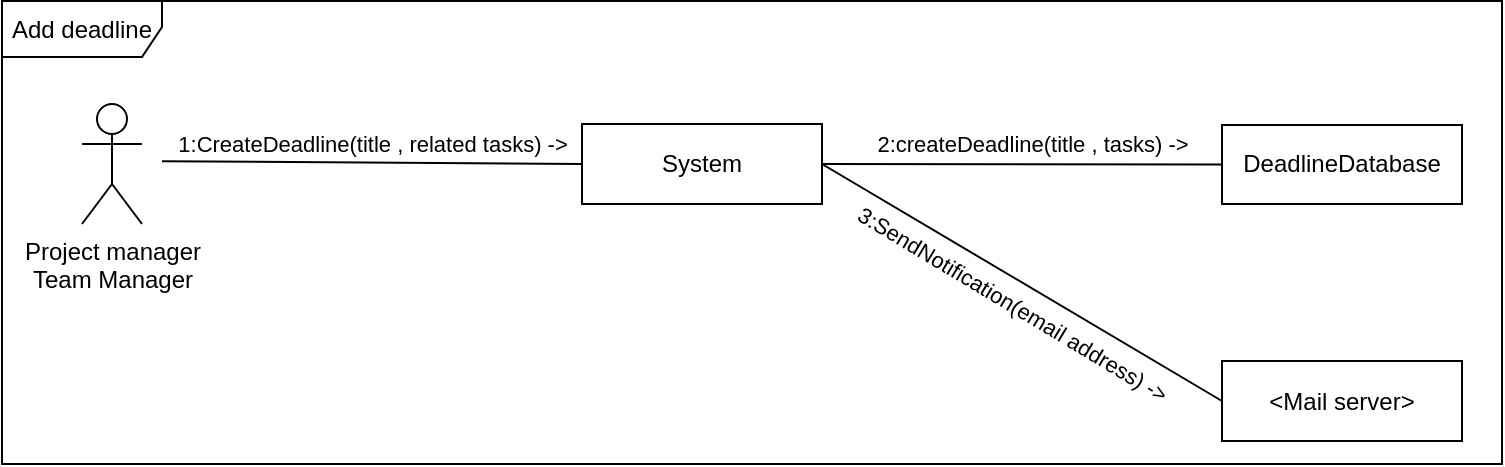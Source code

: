 <mxfile version="14.7.9" type="device"><diagram id="hOtEsPXKkS3rZfFhoWV-" name="Page-1"><mxGraphModel dx="723" dy="412" grid="1" gridSize="10" guides="1" tooltips="1" connect="1" arrows="1" fold="1" page="1" pageScale="1" pageWidth="10000" pageHeight="10000" math="0" shadow="0"><root><mxCell id="0"/><mxCell id="1" parent="0"/><mxCell id="SSkQyalxzoZR_PK448cH-1" value="Add deadline" style="shape=umlFrame;whiteSpace=wrap;html=1;width=80;height=28;" parent="1" vertex="1"><mxGeometry x="1190" y="18.5" width="750" height="231.5" as="geometry"/></mxCell><mxCell id="KZtcViGotl930r-VdgCY-1" value="" style="endArrow=none;html=1;fontSize=11;entryX=0;entryY=0.5;entryDx=0;entryDy=0;endFill=0;" parent="1" target="IIVcTttXT5mTQ3HNR8tQ-3" edge="1"><mxGeometry width="50" height="50" relative="1" as="geometry"><mxPoint x="1270" y="98.615" as="sourcePoint"/><mxPoint x="1510" y="160" as="targetPoint"/></mxGeometry></mxCell><mxCell id="KZtcViGotl930r-VdgCY-2" value="1:CreateDeadline(title , related tasks) -&amp;gt;" style="text;html=1;align=center;verticalAlign=middle;resizable=0;points=[];autosize=1;strokeColor=none;fontSize=11;" parent="1" vertex="1"><mxGeometry x="1270" y="80" width="210" height="20" as="geometry"/></mxCell><mxCell id="HaeVYwr0Wa_M6KvWXp_N-1" value="" style="endArrow=none;html=1;fontSize=11;exitX=1;exitY=0.5;exitDx=0;exitDy=0;entryX=0;entryY=0.5;entryDx=0;entryDy=0;endFill=0;" parent="1" source="IIVcTttXT5mTQ3HNR8tQ-3" target="IIVcTttXT5mTQ3HNR8tQ-4" edge="1"><mxGeometry width="50" height="50" relative="1" as="geometry"><mxPoint x="1538.96" y="150.005" as="sourcePoint"/><mxPoint x="1722.5" y="150.23" as="targetPoint"/></mxGeometry></mxCell><mxCell id="HaeVYwr0Wa_M6KvWXp_N-9" value="2:createDeadline(title , tasks) -&amp;gt;" style="text;html=1;align=center;verticalAlign=middle;resizable=0;points=[];autosize=1;strokeColor=none;fontSize=11;" parent="1" vertex="1"><mxGeometry x="1620" y="80" width="170" height="20" as="geometry"/></mxCell><mxCell id="HaeVYwr0Wa_M6KvWXp_N-10" value="" style="endArrow=none;html=1;fontSize=11;exitX=1;exitY=0.5;exitDx=0;exitDy=0;entryX=0;entryY=0.5;entryDx=0;entryDy=0;endFill=0;" parent="1" source="IIVcTttXT5mTQ3HNR8tQ-3" target="IIVcTttXT5mTQ3HNR8tQ-5" edge="1"><mxGeometry width="50" height="50" relative="1" as="geometry"><mxPoint x="1630.0" y="160.005" as="sourcePoint"/><mxPoint x="1947.6" y="160.005" as="targetPoint"/></mxGeometry></mxCell><mxCell id="HaeVYwr0Wa_M6KvWXp_N-12" value="3:SendNotification(email address) -&amp;gt;" style="text;html=1;align=center;verticalAlign=middle;resizable=0;points=[];autosize=1;strokeColor=none;fontSize=11;rotation=31;" parent="1" vertex="1"><mxGeometry x="1600" y="160" width="190" height="20" as="geometry"/></mxCell><mxCell id="IIVcTttXT5mTQ3HNR8tQ-3" value="&lt;span&gt;System&lt;/span&gt;" style="rounded=0;whiteSpace=wrap;html=1;" parent="1" vertex="1"><mxGeometry x="1480" y="80" width="120" height="40" as="geometry"/></mxCell><mxCell id="IIVcTttXT5mTQ3HNR8tQ-4" value="&lt;span&gt;DeadlineDatabase&lt;/span&gt;" style="rounded=0;whiteSpace=wrap;html=1;" parent="1" vertex="1"><mxGeometry x="1800" y="80.5" width="120" height="39.5" as="geometry"/></mxCell><mxCell id="IIVcTttXT5mTQ3HNR8tQ-5" value="&lt;span&gt;&amp;lt;Mail server&amp;gt;&lt;/span&gt;" style="rounded=0;whiteSpace=wrap;html=1;" parent="1" vertex="1"><mxGeometry x="1800" y="198.5" width="120" height="40" as="geometry"/></mxCell><mxCell id="x3ytLJZo3zzrNXlQQyhV-1" value="Project manager&lt;br&gt;Team Manager" style="shape=umlActor;verticalLabelPosition=bottom;verticalAlign=top;html=1;outlineConnect=0;fontSize=12;" vertex="1" parent="1"><mxGeometry x="1230" y="70" width="30" height="60" as="geometry"/></mxCell></root></mxGraphModel></diagram></mxfile>